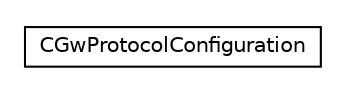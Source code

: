 #!/usr/local/bin/dot
#
# Class diagram 
# Generated by UMLGraph version R5_6-24-gf6e263 (http://www.umlgraph.org/)
#

digraph G {
	edge [fontname="Helvetica",fontsize=10,labelfontname="Helvetica",labelfontsize=10];
	node [fontname="Helvetica",fontsize=10,shape=plaintext];
	nodesep=0.25;
	ranksep=0.5;
	// org.universAAL.lddi.abstraction.config.protocol.CGwProtocolConfiguration
	c16973 [label=<<table title="org.universAAL.lddi.abstraction.config.protocol.CGwProtocolConfiguration" border="0" cellborder="1" cellspacing="0" cellpadding="2" port="p" href="./CGwProtocolConfiguration.html">
		<tr><td><table border="0" cellspacing="0" cellpadding="1">
<tr><td align="center" balign="center"> CGwProtocolConfiguration </td></tr>
		</table></td></tr>
		</table>>, URL="./CGwProtocolConfiguration.html", fontname="Helvetica", fontcolor="black", fontsize=10.0];
}

